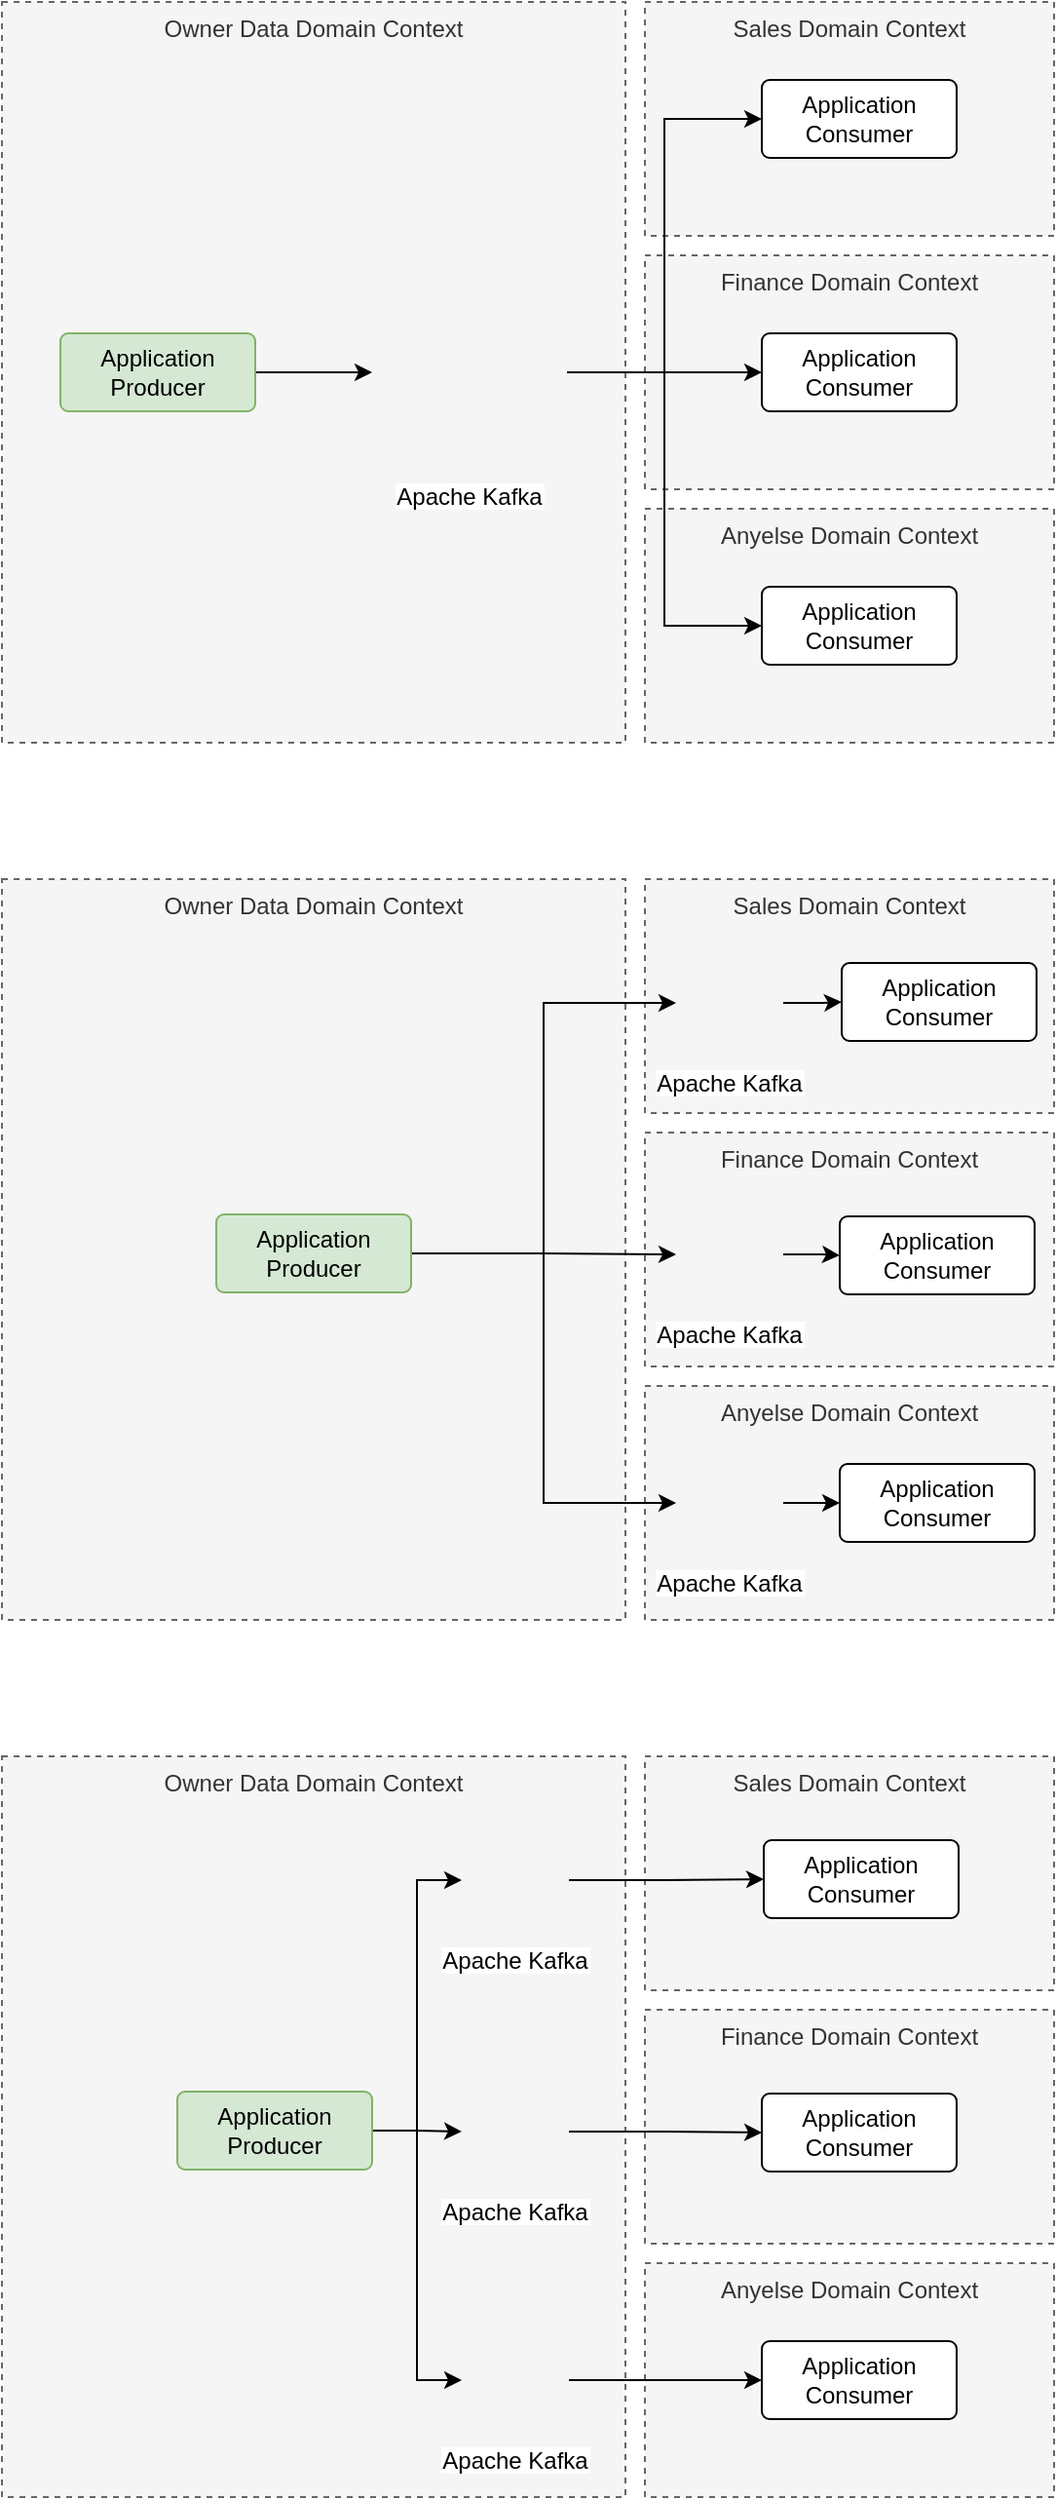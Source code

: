 <mxfile version="18.1.3" type="device"><diagram id="x-NLhJyj_iFOegZpmYxh" name="Page-1"><mxGraphModel dx="1426" dy="744" grid="1" gridSize="10" guides="1" tooltips="1" connect="1" arrows="1" fold="1" page="1" pageScale="1" pageWidth="827" pageHeight="1169" math="0" shadow="0"><root><mxCell id="0"/><mxCell id="1" parent="0"/><mxCell id="48dpwLXtzM7Mu5q-olGj-8" value="Anyelse Domain Context" style="fillColor=#f5f5f5;strokeColor=#666666;dashed=1;verticalAlign=top;fontStyle=0;fontColor=#333333;" vertex="1" parent="1"><mxGeometry x="430" y="300" width="210" height="120" as="geometry"/></mxCell><mxCell id="48dpwLXtzM7Mu5q-olGj-1" value="Owner Data Domain Context" style="fillColor=#f5f5f5;strokeColor=#666666;dashed=1;verticalAlign=top;fontStyle=0;fontColor=#333333;" vertex="1" parent="1"><mxGeometry x="100" y="40" width="320" height="380" as="geometry"/></mxCell><mxCell id="48dpwLXtzM7Mu5q-olGj-2" value="Sales Domain Context" style="fillColor=#f5f5f5;strokeColor=#666666;dashed=1;verticalAlign=top;fontStyle=0;fontColor=#333333;" vertex="1" parent="1"><mxGeometry x="430" y="40" width="210" height="120" as="geometry"/></mxCell><mxCell id="48dpwLXtzM7Mu5q-olGj-3" value="Finance Domain Context" style="fillColor=#f5f5f5;strokeColor=#666666;dashed=1;verticalAlign=top;fontStyle=0;fontColor=#333333;" vertex="1" parent="1"><mxGeometry x="430" y="170" width="210" height="120" as="geometry"/></mxCell><mxCell id="48dpwLXtzM7Mu5q-olGj-12" style="edgeStyle=orthogonalEdgeStyle;rounded=0;orthogonalLoop=1;jettySize=auto;html=1;entryX=0;entryY=0.5;entryDx=0;entryDy=0;" edge="1" parent="1" source="48dpwLXtzM7Mu5q-olGj-5" target="48dpwLXtzM7Mu5q-olGj-6"><mxGeometry relative="1" as="geometry"/></mxCell><mxCell id="48dpwLXtzM7Mu5q-olGj-13" style="edgeStyle=orthogonalEdgeStyle;rounded=0;orthogonalLoop=1;jettySize=auto;html=1;entryX=0;entryY=0.5;entryDx=0;entryDy=0;" edge="1" parent="1" source="48dpwLXtzM7Mu5q-olGj-5" target="48dpwLXtzM7Mu5q-olGj-7"><mxGeometry relative="1" as="geometry"/></mxCell><mxCell id="48dpwLXtzM7Mu5q-olGj-14" style="edgeStyle=orthogonalEdgeStyle;rounded=0;orthogonalLoop=1;jettySize=auto;html=1;entryX=0;entryY=0.5;entryDx=0;entryDy=0;" edge="1" parent="1" source="48dpwLXtzM7Mu5q-olGj-5" target="48dpwLXtzM7Mu5q-olGj-9"><mxGeometry relative="1" as="geometry"/></mxCell><mxCell id="48dpwLXtzM7Mu5q-olGj-5" value="Apache Kafka" style="shape=image;verticalLabelPosition=bottom;labelBackgroundColor=default;verticalAlign=top;aspect=fixed;imageAspect=0;image=http://assets.stickpng.com/thumbs/584809c9cef1014c0b5e4909.png;" vertex="1" parent="1"><mxGeometry x="290" y="180" width="100" height="100" as="geometry"/></mxCell><mxCell id="48dpwLXtzM7Mu5q-olGj-6" value="Application&lt;br&gt;Consumer" style="rounded=1;whiteSpace=wrap;html=1;arcSize=10;" vertex="1" parent="1"><mxGeometry x="490" y="80" width="100" height="40" as="geometry"/></mxCell><mxCell id="48dpwLXtzM7Mu5q-olGj-7" value="Application&lt;br&gt;Consumer" style="rounded=1;whiteSpace=wrap;html=1;arcSize=10;" vertex="1" parent="1"><mxGeometry x="490" y="210" width="100" height="40" as="geometry"/></mxCell><mxCell id="48dpwLXtzM7Mu5q-olGj-9" value="Application&lt;br&gt;Consumer" style="rounded=1;whiteSpace=wrap;html=1;arcSize=10;" vertex="1" parent="1"><mxGeometry x="490" y="340" width="100" height="40" as="geometry"/></mxCell><mxCell id="48dpwLXtzM7Mu5q-olGj-11" style="edgeStyle=orthogonalEdgeStyle;rounded=0;orthogonalLoop=1;jettySize=auto;html=1;" edge="1" parent="1" source="48dpwLXtzM7Mu5q-olGj-10" target="48dpwLXtzM7Mu5q-olGj-5"><mxGeometry relative="1" as="geometry"/></mxCell><mxCell id="48dpwLXtzM7Mu5q-olGj-10" value="Application&lt;br&gt;Producer" style="rounded=1;whiteSpace=wrap;html=1;arcSize=10;fillColor=#d5e8d4;strokeColor=#82b366;" vertex="1" parent="1"><mxGeometry x="130" y="210" width="100" height="40" as="geometry"/></mxCell><mxCell id="48dpwLXtzM7Mu5q-olGj-15" value="Anyelse Domain Context" style="fillColor=#f5f5f5;strokeColor=#666666;dashed=1;verticalAlign=top;fontStyle=0;fontColor=#333333;" vertex="1" parent="1"><mxGeometry x="430" y="750" width="210" height="120" as="geometry"/></mxCell><mxCell id="48dpwLXtzM7Mu5q-olGj-16" value="Owner Data Domain Context" style="fillColor=#f5f5f5;strokeColor=#666666;dashed=1;verticalAlign=top;fontStyle=0;fontColor=#333333;" vertex="1" parent="1"><mxGeometry x="100" y="490" width="320" height="380" as="geometry"/></mxCell><mxCell id="48dpwLXtzM7Mu5q-olGj-17" value="Sales Domain Context" style="fillColor=#f5f5f5;strokeColor=#666666;dashed=1;verticalAlign=top;fontStyle=0;fontColor=#333333;" vertex="1" parent="1"><mxGeometry x="430" y="490" width="210" height="120" as="geometry"/></mxCell><mxCell id="48dpwLXtzM7Mu5q-olGj-18" value="Finance Domain Context" style="fillColor=#f5f5f5;strokeColor=#666666;dashed=1;verticalAlign=top;fontStyle=0;fontColor=#333333;" vertex="1" parent="1"><mxGeometry x="430" y="620" width="210" height="120" as="geometry"/></mxCell><mxCell id="48dpwLXtzM7Mu5q-olGj-23" value="Application&lt;br&gt;Consumer" style="rounded=1;whiteSpace=wrap;html=1;arcSize=10;" vertex="1" parent="1"><mxGeometry x="531" y="533" width="100" height="40" as="geometry"/></mxCell><mxCell id="48dpwLXtzM7Mu5q-olGj-24" value="Application&lt;br&gt;Consumer" style="rounded=1;whiteSpace=wrap;html=1;arcSize=10;" vertex="1" parent="1"><mxGeometry x="530" y="663" width="100" height="40" as="geometry"/></mxCell><mxCell id="48dpwLXtzM7Mu5q-olGj-25" value="Application&lt;br&gt;Consumer" style="rounded=1;whiteSpace=wrap;html=1;arcSize=10;" vertex="1" parent="1"><mxGeometry x="530" y="790" width="100" height="40" as="geometry"/></mxCell><mxCell id="48dpwLXtzM7Mu5q-olGj-34" style="edgeStyle=orthogonalEdgeStyle;rounded=0;orthogonalLoop=1;jettySize=auto;html=1;entryX=0;entryY=0.5;entryDx=0;entryDy=0;" edge="1" parent="1" source="48dpwLXtzM7Mu5q-olGj-27" target="48dpwLXtzM7Mu5q-olGj-28"><mxGeometry relative="1" as="geometry"/></mxCell><mxCell id="48dpwLXtzM7Mu5q-olGj-35" style="edgeStyle=orthogonalEdgeStyle;rounded=0;orthogonalLoop=1;jettySize=auto;html=1;" edge="1" parent="1" source="48dpwLXtzM7Mu5q-olGj-27" target="48dpwLXtzM7Mu5q-olGj-30"><mxGeometry relative="1" as="geometry"/></mxCell><mxCell id="48dpwLXtzM7Mu5q-olGj-36" style="edgeStyle=orthogonalEdgeStyle;rounded=0;orthogonalLoop=1;jettySize=auto;html=1;entryX=0;entryY=0.5;entryDx=0;entryDy=0;" edge="1" parent="1" source="48dpwLXtzM7Mu5q-olGj-27" target="48dpwLXtzM7Mu5q-olGj-31"><mxGeometry relative="1" as="geometry"/></mxCell><mxCell id="48dpwLXtzM7Mu5q-olGj-27" value="Application&lt;br&gt;Producer" style="rounded=1;whiteSpace=wrap;html=1;arcSize=10;fillColor=#d5e8d4;strokeColor=#82b366;" vertex="1" parent="1"><mxGeometry x="210" y="662" width="100" height="40" as="geometry"/></mxCell><mxCell id="48dpwLXtzM7Mu5q-olGj-29" style="edgeStyle=orthogonalEdgeStyle;rounded=0;orthogonalLoop=1;jettySize=auto;html=1;entryX=0;entryY=0.5;entryDx=0;entryDy=0;" edge="1" parent="1" source="48dpwLXtzM7Mu5q-olGj-28" target="48dpwLXtzM7Mu5q-olGj-23"><mxGeometry relative="1" as="geometry"/></mxCell><mxCell id="48dpwLXtzM7Mu5q-olGj-28" value="Apache Kafka" style="shape=image;verticalLabelPosition=bottom;labelBackgroundColor=default;verticalAlign=top;aspect=fixed;imageAspect=0;image=http://assets.stickpng.com/thumbs/584809c9cef1014c0b5e4909.png;" vertex="1" parent="1"><mxGeometry x="446" y="526" width="55" height="55" as="geometry"/></mxCell><mxCell id="48dpwLXtzM7Mu5q-olGj-33" style="edgeStyle=orthogonalEdgeStyle;rounded=0;orthogonalLoop=1;jettySize=auto;html=1;" edge="1" parent="1" source="48dpwLXtzM7Mu5q-olGj-30" target="48dpwLXtzM7Mu5q-olGj-24"><mxGeometry relative="1" as="geometry"/></mxCell><mxCell id="48dpwLXtzM7Mu5q-olGj-30" value="Apache Kafka" style="shape=image;verticalLabelPosition=bottom;labelBackgroundColor=default;verticalAlign=top;aspect=fixed;imageAspect=0;image=http://assets.stickpng.com/thumbs/584809c9cef1014c0b5e4909.png;" vertex="1" parent="1"><mxGeometry x="446" y="655" width="55" height="55" as="geometry"/></mxCell><mxCell id="48dpwLXtzM7Mu5q-olGj-32" style="edgeStyle=orthogonalEdgeStyle;rounded=0;orthogonalLoop=1;jettySize=auto;html=1;entryX=0;entryY=0.5;entryDx=0;entryDy=0;" edge="1" parent="1" source="48dpwLXtzM7Mu5q-olGj-31" target="48dpwLXtzM7Mu5q-olGj-25"><mxGeometry relative="1" as="geometry"/></mxCell><mxCell id="48dpwLXtzM7Mu5q-olGj-31" value="Apache Kafka" style="shape=image;verticalLabelPosition=bottom;labelBackgroundColor=default;verticalAlign=top;aspect=fixed;imageAspect=0;image=http://assets.stickpng.com/thumbs/584809c9cef1014c0b5e4909.png;" vertex="1" parent="1"><mxGeometry x="446" y="782.5" width="55" height="55" as="geometry"/></mxCell><mxCell id="48dpwLXtzM7Mu5q-olGj-37" value="Anyelse Domain Context" style="fillColor=#f5f5f5;strokeColor=#666666;dashed=1;verticalAlign=top;fontStyle=0;fontColor=#333333;" vertex="1" parent="1"><mxGeometry x="430" y="1200" width="210" height="120" as="geometry"/></mxCell><mxCell id="48dpwLXtzM7Mu5q-olGj-38" value="Owner Data Domain Context" style="fillColor=#f5f5f5;strokeColor=#666666;dashed=1;verticalAlign=top;fontStyle=0;fontColor=#333333;" vertex="1" parent="1"><mxGeometry x="100" y="940" width="320" height="380" as="geometry"/></mxCell><mxCell id="48dpwLXtzM7Mu5q-olGj-39" value="Sales Domain Context" style="fillColor=#f5f5f5;strokeColor=#666666;dashed=1;verticalAlign=top;fontStyle=0;fontColor=#333333;" vertex="1" parent="1"><mxGeometry x="430" y="940" width="210" height="120" as="geometry"/></mxCell><mxCell id="48dpwLXtzM7Mu5q-olGj-40" value="Finance Domain Context" style="fillColor=#f5f5f5;strokeColor=#666666;dashed=1;verticalAlign=top;fontStyle=0;fontColor=#333333;" vertex="1" parent="1"><mxGeometry x="430" y="1070" width="210" height="120" as="geometry"/></mxCell><mxCell id="48dpwLXtzM7Mu5q-olGj-41" value="Application&lt;br&gt;Consumer" style="rounded=1;whiteSpace=wrap;html=1;arcSize=10;" vertex="1" parent="1"><mxGeometry x="491" y="983" width="100" height="40" as="geometry"/></mxCell><mxCell id="48dpwLXtzM7Mu5q-olGj-42" value="Application&lt;br&gt;Consumer" style="rounded=1;whiteSpace=wrap;html=1;arcSize=10;" vertex="1" parent="1"><mxGeometry x="490" y="1113" width="100" height="40" as="geometry"/></mxCell><mxCell id="48dpwLXtzM7Mu5q-olGj-43" value="Application&lt;br&gt;Consumer" style="rounded=1;whiteSpace=wrap;html=1;arcSize=10;" vertex="1" parent="1"><mxGeometry x="490" y="1240" width="100" height="40" as="geometry"/></mxCell><mxCell id="48dpwLXtzM7Mu5q-olGj-44" style="edgeStyle=orthogonalEdgeStyle;rounded=0;orthogonalLoop=1;jettySize=auto;html=1;entryX=0;entryY=0.5;entryDx=0;entryDy=0;" edge="1" parent="1" source="48dpwLXtzM7Mu5q-olGj-47" target="48dpwLXtzM7Mu5q-olGj-49"><mxGeometry relative="1" as="geometry"/></mxCell><mxCell id="48dpwLXtzM7Mu5q-olGj-45" style="edgeStyle=orthogonalEdgeStyle;rounded=0;orthogonalLoop=1;jettySize=auto;html=1;" edge="1" parent="1" source="48dpwLXtzM7Mu5q-olGj-47" target="48dpwLXtzM7Mu5q-olGj-51"><mxGeometry relative="1" as="geometry"/></mxCell><mxCell id="48dpwLXtzM7Mu5q-olGj-46" style="edgeStyle=orthogonalEdgeStyle;rounded=0;orthogonalLoop=1;jettySize=auto;html=1;entryX=0;entryY=0.5;entryDx=0;entryDy=0;" edge="1" parent="1" source="48dpwLXtzM7Mu5q-olGj-47" target="48dpwLXtzM7Mu5q-olGj-53"><mxGeometry relative="1" as="geometry"/></mxCell><mxCell id="48dpwLXtzM7Mu5q-olGj-47" value="Application&lt;br&gt;Producer" style="rounded=1;whiteSpace=wrap;html=1;arcSize=10;fillColor=#d5e8d4;strokeColor=#82b366;" vertex="1" parent="1"><mxGeometry x="190" y="1112" width="100" height="40" as="geometry"/></mxCell><mxCell id="48dpwLXtzM7Mu5q-olGj-48" style="edgeStyle=orthogonalEdgeStyle;rounded=0;orthogonalLoop=1;jettySize=auto;html=1;entryX=0;entryY=0.5;entryDx=0;entryDy=0;" edge="1" parent="1" source="48dpwLXtzM7Mu5q-olGj-49" target="48dpwLXtzM7Mu5q-olGj-41"><mxGeometry relative="1" as="geometry"/></mxCell><mxCell id="48dpwLXtzM7Mu5q-olGj-49" value="Apache Kafka" style="shape=image;verticalLabelPosition=bottom;labelBackgroundColor=default;verticalAlign=top;aspect=fixed;imageAspect=0;image=http://assets.stickpng.com/thumbs/584809c9cef1014c0b5e4909.png;" vertex="1" parent="1"><mxGeometry x="336" y="976" width="55" height="55" as="geometry"/></mxCell><mxCell id="48dpwLXtzM7Mu5q-olGj-50" style="edgeStyle=orthogonalEdgeStyle;rounded=0;orthogonalLoop=1;jettySize=auto;html=1;" edge="1" parent="1" source="48dpwLXtzM7Mu5q-olGj-51" target="48dpwLXtzM7Mu5q-olGj-42"><mxGeometry relative="1" as="geometry"/></mxCell><mxCell id="48dpwLXtzM7Mu5q-olGj-51" value="Apache Kafka" style="shape=image;verticalLabelPosition=bottom;labelBackgroundColor=default;verticalAlign=top;aspect=fixed;imageAspect=0;image=http://assets.stickpng.com/thumbs/584809c9cef1014c0b5e4909.png;" vertex="1" parent="1"><mxGeometry x="336" y="1105" width="55" height="55" as="geometry"/></mxCell><mxCell id="48dpwLXtzM7Mu5q-olGj-52" style="edgeStyle=orthogonalEdgeStyle;rounded=0;orthogonalLoop=1;jettySize=auto;html=1;entryX=0;entryY=0.5;entryDx=0;entryDy=0;" edge="1" parent="1" source="48dpwLXtzM7Mu5q-olGj-53" target="48dpwLXtzM7Mu5q-olGj-43"><mxGeometry relative="1" as="geometry"/></mxCell><mxCell id="48dpwLXtzM7Mu5q-olGj-53" value="Apache Kafka" style="shape=image;verticalLabelPosition=bottom;labelBackgroundColor=default;verticalAlign=top;aspect=fixed;imageAspect=0;image=http://assets.stickpng.com/thumbs/584809c9cef1014c0b5e4909.png;" vertex="1" parent="1"><mxGeometry x="336" y="1232.5" width="55" height="55" as="geometry"/></mxCell></root></mxGraphModel></diagram></mxfile>